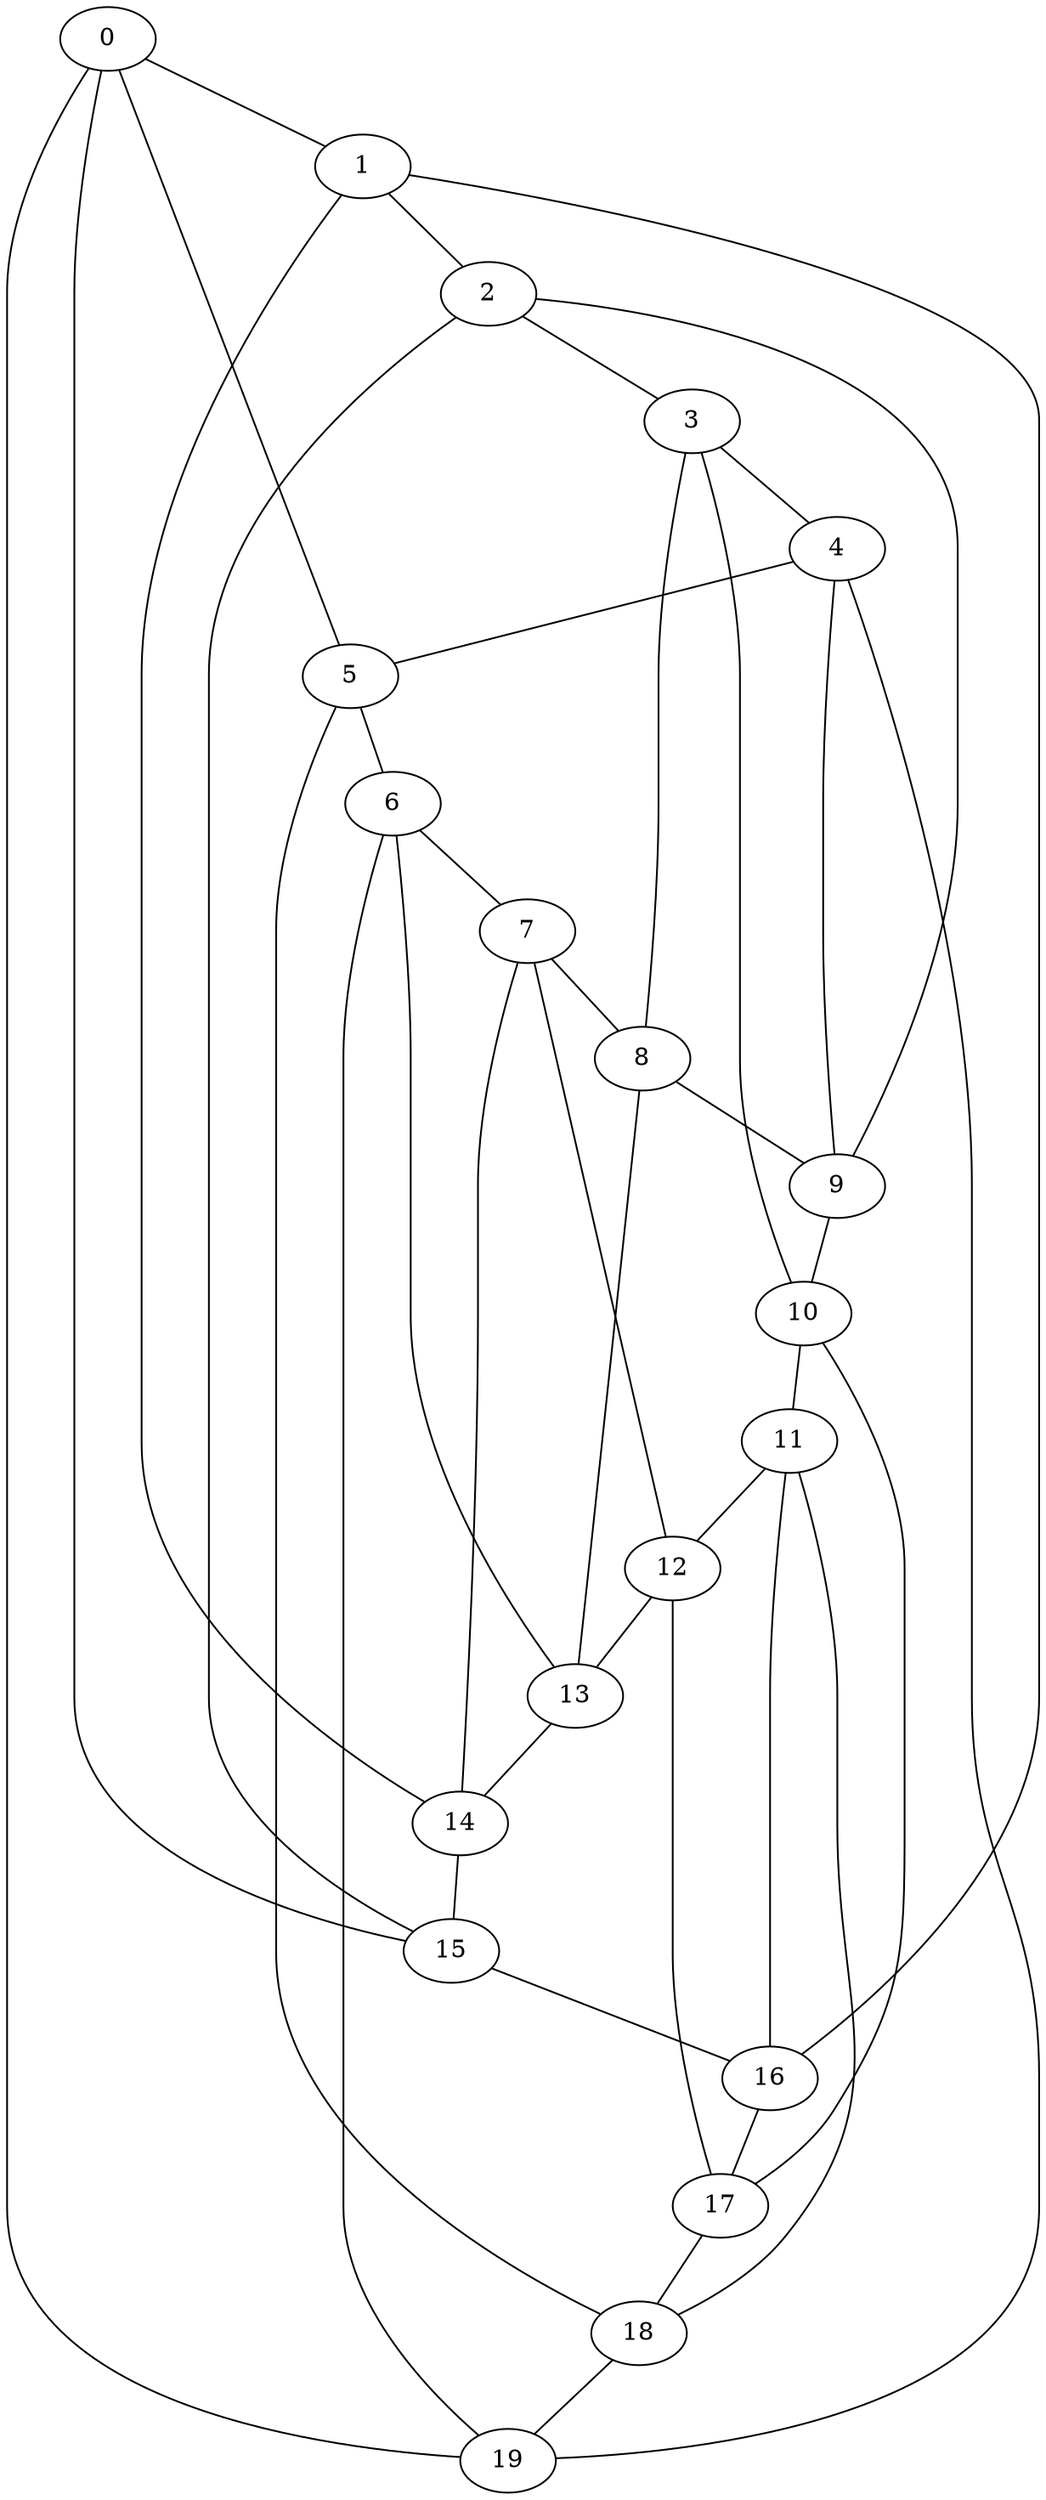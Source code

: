graph g {0;1;2;3;4;5;6;7;8;9;10;11;12;13;14;15;16;17;18;19;0 -- 1;0 -- 5;0 -- 15;0 -- 19;1 -- 2;1 -- 14;1 -- 16;2 -- 3;2 -- 9;2 -- 15;3 -- 4;3 -- 8;3 -- 10;4 -- 5;4 -- 9;4 -- 19;5 -- 6;5 -- 18;6 -- 7;6 -- 13;6 -- 19;7 -- 8;7 -- 12;7 -- 14;8 -- 9;8 -- 13;9 -- 10;10 -- 11;10 -- 17;11 -- 12;11 -- 16;11 -- 18;12 -- 13;12 -- 17;13 -- 14;14 -- 15;15 -- 16;16 -- 17;17 -- 18;18 -- 19;}